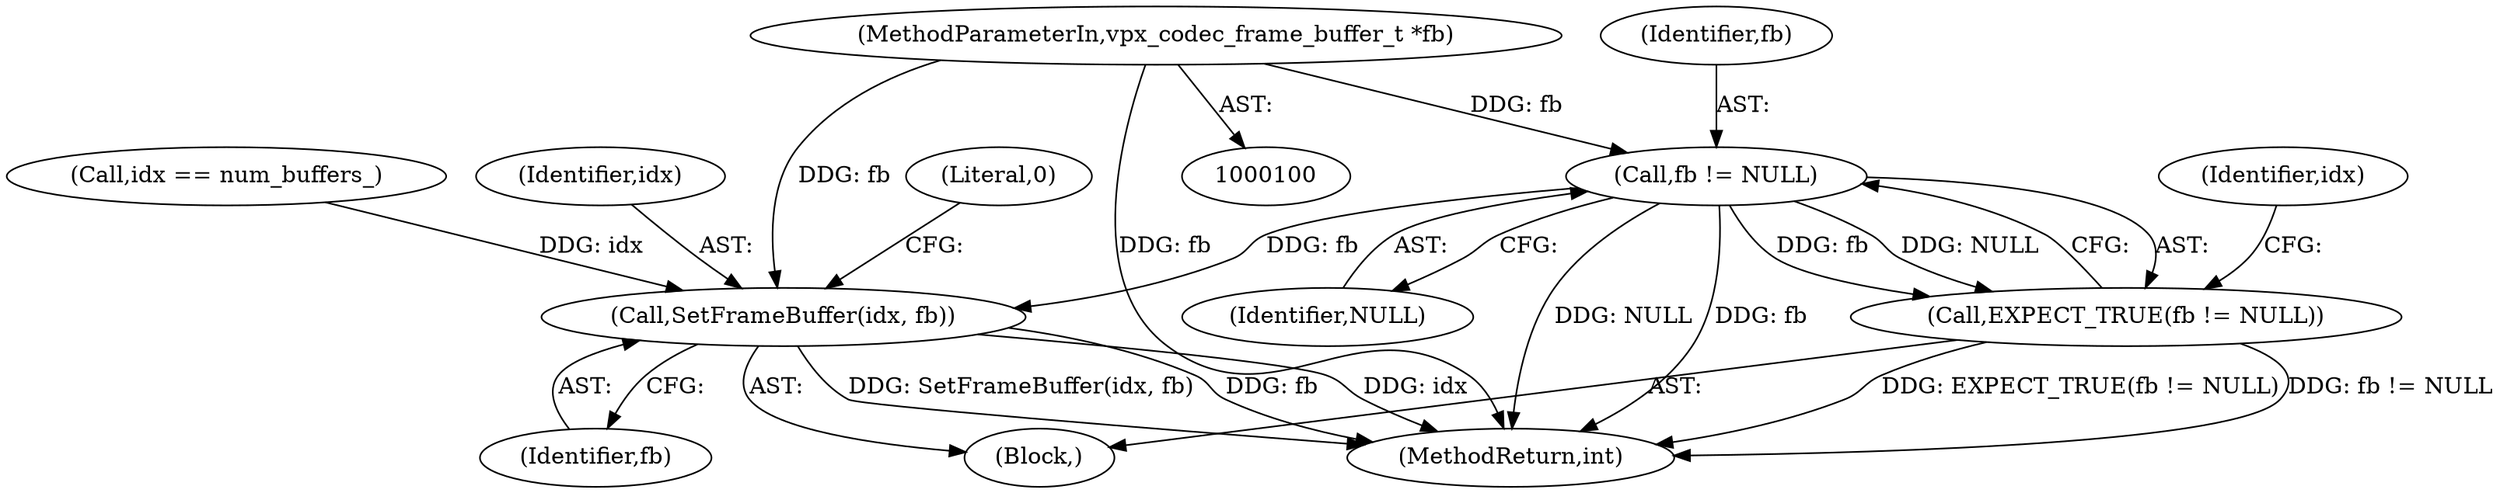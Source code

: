 digraph "0_Android_5a9753fca56f0eeb9f61e342b2fccffc364f9426_69@pointer" {
"1000105" [label="(Call,fb != NULL)"];
"1000102" [label="(MethodParameterIn,vpx_codec_frame_buffer_t *fb)"];
"1000104" [label="(Call,EXPECT_TRUE(fb != NULL))"];
"1000156" [label="(Call,SetFrameBuffer(idx, fb))"];
"1000161" [label="(MethodReturn,int)"];
"1000156" [label="(Call,SetFrameBuffer(idx, fb))"];
"1000157" [label="(Identifier,idx)"];
"1000160" [label="(Literal,0)"];
"1000104" [label="(Call,EXPECT_TRUE(fb != NULL))"];
"1000103" [label="(Block,)"];
"1000110" [label="(Identifier,idx)"];
"1000102" [label="(MethodParameterIn,vpx_codec_frame_buffer_t *fb)"];
"1000158" [label="(Identifier,fb)"];
"1000113" [label="(Call,idx == num_buffers_)"];
"1000105" [label="(Call,fb != NULL)"];
"1000106" [label="(Identifier,fb)"];
"1000107" [label="(Identifier,NULL)"];
"1000105" -> "1000104"  [label="AST: "];
"1000105" -> "1000107"  [label="CFG: "];
"1000106" -> "1000105"  [label="AST: "];
"1000107" -> "1000105"  [label="AST: "];
"1000104" -> "1000105"  [label="CFG: "];
"1000105" -> "1000161"  [label="DDG: NULL"];
"1000105" -> "1000161"  [label="DDG: fb"];
"1000105" -> "1000104"  [label="DDG: fb"];
"1000105" -> "1000104"  [label="DDG: NULL"];
"1000102" -> "1000105"  [label="DDG: fb"];
"1000105" -> "1000156"  [label="DDG: fb"];
"1000102" -> "1000100"  [label="AST: "];
"1000102" -> "1000161"  [label="DDG: fb"];
"1000102" -> "1000156"  [label="DDG: fb"];
"1000104" -> "1000103"  [label="AST: "];
"1000110" -> "1000104"  [label="CFG: "];
"1000104" -> "1000161"  [label="DDG: EXPECT_TRUE(fb != NULL)"];
"1000104" -> "1000161"  [label="DDG: fb != NULL"];
"1000156" -> "1000103"  [label="AST: "];
"1000156" -> "1000158"  [label="CFG: "];
"1000157" -> "1000156"  [label="AST: "];
"1000158" -> "1000156"  [label="AST: "];
"1000160" -> "1000156"  [label="CFG: "];
"1000156" -> "1000161"  [label="DDG: idx"];
"1000156" -> "1000161"  [label="DDG: SetFrameBuffer(idx, fb)"];
"1000156" -> "1000161"  [label="DDG: fb"];
"1000113" -> "1000156"  [label="DDG: idx"];
}
